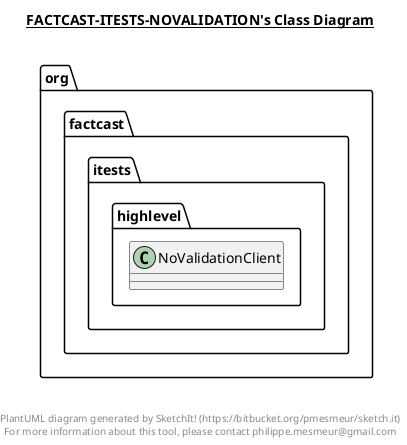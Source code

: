 @startuml

title __FACTCAST-ITESTS-NOVALIDATION's Class Diagram__\n

  namespace org.factcast.itests.highlevel {
    class org.factcast.itests.highlevel.NoValidationClient {
    }
  }
  



right footer


PlantUML diagram generated by SketchIt! (https://bitbucket.org/pmesmeur/sketch.it)
For more information about this tool, please contact philippe.mesmeur@gmail.com
endfooter

@enduml
